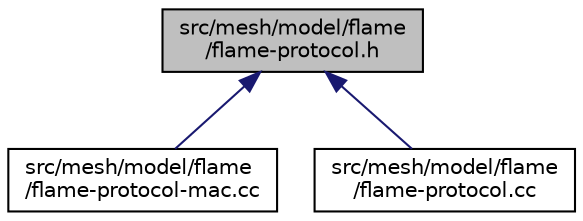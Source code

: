 digraph "src/mesh/model/flame/flame-protocol.h"
{
 // LATEX_PDF_SIZE
  edge [fontname="Helvetica",fontsize="10",labelfontname="Helvetica",labelfontsize="10"];
  node [fontname="Helvetica",fontsize="10",shape=record];
  Node1 [label="src/mesh/model/flame\l/flame-protocol.h",height=0.2,width=0.4,color="black", fillcolor="grey75", style="filled", fontcolor="black",tooltip=" "];
  Node1 -> Node2 [dir="back",color="midnightblue",fontsize="10",style="solid",fontname="Helvetica"];
  Node2 [label="src/mesh/model/flame\l/flame-protocol-mac.cc",height=0.2,width=0.4,color="black", fillcolor="white", style="filled",URL="$flame-protocol-mac_8cc.html",tooltip=" "];
  Node1 -> Node3 [dir="back",color="midnightblue",fontsize="10",style="solid",fontname="Helvetica"];
  Node3 [label="src/mesh/model/flame\l/flame-protocol.cc",height=0.2,width=0.4,color="black", fillcolor="white", style="filled",URL="$flame-protocol_8cc.html",tooltip=" "];
}
